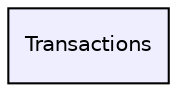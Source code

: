 digraph "Transactions" {
  compound=true
  node [ fontsize="10", fontname="Helvetica"];
  edge [ labelfontsize="10", labelfontname="Helvetica"];
  dir_eba17ab1f2237922dc478514c5228e94 [shape=box, label="Transactions", style="filled", fillcolor="#eeeeff", pencolor="black", URL="dir_eba17ab1f2237922dc478514c5228e94.html"];
}
